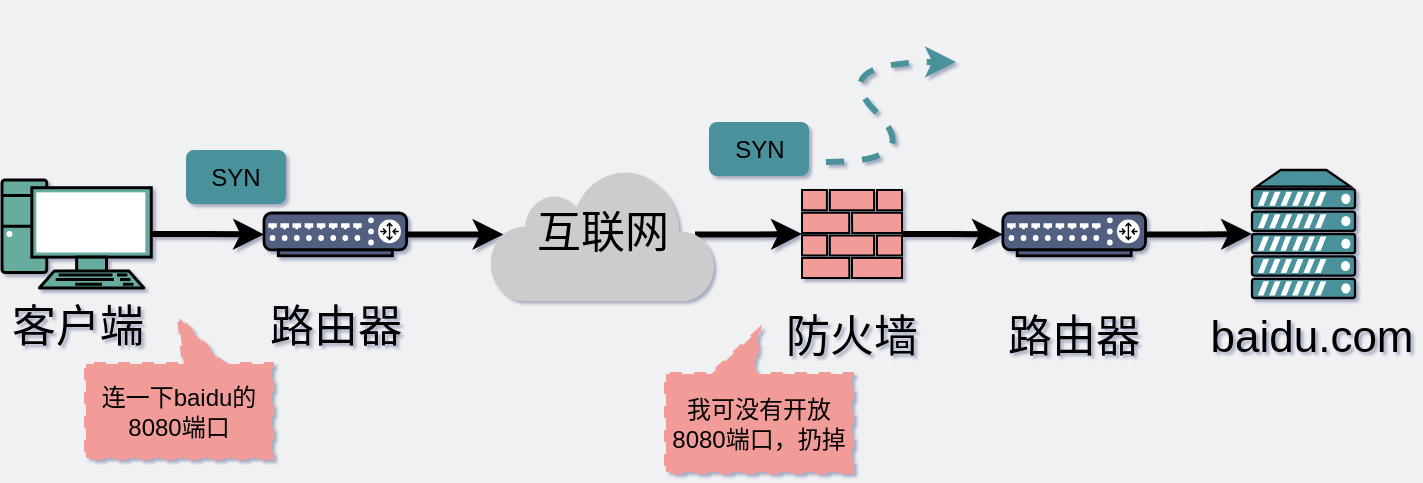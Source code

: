 <mxfile version="14.7.7" type="github"><diagram id="3228e29e-7158-1315-38df-8450db1d8a1d" name="Page-1"><mxGraphModel dx="1113" dy="576" grid="0" gridSize="10" guides="1" tooltips="1" connect="1" arrows="1" fold="1" page="1" pageScale="1" pageWidth="800" pageHeight="300" background="#EFF1F3" math="0" shadow="1"><root><mxCell id="0"/><mxCell id="1" parent="0"/><mxCell id="sDVxpu07TYHX5QJczvl2-7" style="edgeStyle=orthogonalEdgeStyle;rounded=0;orthogonalLoop=1;jettySize=auto;html=1;exitX=1;exitY=0.5;exitDx=0;exitDy=0;exitPerimeter=0;strokeWidth=3;" edge="1" parent="1" source="_KJd5dzx4qh3lxpyMWcO-2" target="sDVxpu07TYHX5QJczvl2-2"><mxGeometry relative="1" as="geometry"/></mxCell><mxCell id="_KJd5dzx4qh3lxpyMWcO-2" value="" style="fontColor=#0066CC;verticalAlign=top;verticalLabelPosition=bottom;labelPosition=center;align=center;html=1;outlineConnect=0;gradientColor=none;gradientDirection=north;strokeWidth=2;shape=mxgraph.networks.pc;fillColor=#67AB9F;fontSize=30;" parent="1" vertex="1"><mxGeometry x="48" y="122" width="74.65" height="54" as="geometry"/></mxCell><mxCell id="T-5VQnCJckOgUX1Wp16H-28" value="客户端" style="text;html=1;strokeColor=none;fillColor=none;align=center;verticalAlign=middle;whiteSpace=wrap;rounded=0;fontSize=22;" parent="1" vertex="1"><mxGeometry x="48" y="186" width="76.18" height="20" as="geometry"/></mxCell><mxCell id="aH1-eks404bDhsACtXEq-2" value="" style="fontColor=#0066CC;verticalAlign=top;verticalLabelPosition=bottom;labelPosition=center;align=center;html=1;outlineConnect=0;gradientColor=none;gradientDirection=north;strokeWidth=2;shape=mxgraph.networks.server;fillColor=#4A919B;" parent="1" vertex="1"><mxGeometry x="673" y="117" width="51.5" height="64" as="geometry"/></mxCell><mxCell id="aH1-eks404bDhsACtXEq-3" value="baidu.com" style="text;html=1;strokeColor=none;fillColor=none;align=center;verticalAlign=middle;whiteSpace=wrap;rounded=0;fontSize=22;" parent="1" vertex="1"><mxGeometry x="666" y="191" width="74" height="20" as="geometry"/></mxCell><mxCell id="sDVxpu07TYHX5QJczvl2-8" style="edgeStyle=orthogonalEdgeStyle;rounded=0;orthogonalLoop=1;jettySize=auto;html=1;exitX=1;exitY=0.5;exitDx=0;exitDy=0;exitPerimeter=0;entryX=0.06;entryY=0.5;entryDx=0;entryDy=0;entryPerimeter=0;strokeWidth=3;" edge="1" parent="1" source="sDVxpu07TYHX5QJczvl2-2" target="sDVxpu07TYHX5QJczvl2-5"><mxGeometry relative="1" as="geometry"/></mxCell><mxCell id="sDVxpu07TYHX5QJczvl2-2" value="" style="fontColor=#0066CC;verticalAlign=top;verticalLabelPosition=bottom;labelPosition=center;align=center;html=1;outlineConnect=0;gradientColor=none;gradientDirection=north;strokeWidth=2;shape=mxgraph.networks.router;fillColor=#535E80;" vertex="1" parent="1"><mxGeometry x="179" y="138.49" width="71.33" height="21.4" as="geometry"/></mxCell><mxCell id="sDVxpu07TYHX5QJczvl2-13" style="edgeStyle=orthogonalEdgeStyle;rounded=0;orthogonalLoop=1;jettySize=auto;html=1;exitX=0.91;exitY=0.5;exitDx=0;exitDy=0;exitPerimeter=0;entryX=0;entryY=0.5;entryDx=0;entryDy=0;entryPerimeter=0;strokeWidth=3;" edge="1" parent="1" source="sDVxpu07TYHX5QJczvl2-5" target="sDVxpu07TYHX5QJczvl2-12"><mxGeometry relative="1" as="geometry"/></mxCell><mxCell id="sDVxpu07TYHX5QJczvl2-5" value="&lt;font style=&quot;font-size: 22px&quot; color=&quot;#000000&quot;&gt;互联网&lt;/font&gt;" style="html=1;outlineConnect=0;gradientColor=none;gradientDirection=north;strokeWidth=2;shape=mxgraph.networks.cloud;fontColor=#ffffff;strokeColor=none;fillColor=#CCCCCC;" vertex="1" parent="1"><mxGeometry x="292" y="116" width="112.66" height="66.39" as="geometry"/></mxCell><mxCell id="sDVxpu07TYHX5QJczvl2-6" value="路由器" style="text;html=1;strokeColor=none;fillColor=none;align=center;verticalAlign=middle;whiteSpace=wrap;rounded=0;fontSize=22;" vertex="1" parent="1"><mxGeometry x="176.57" y="186" width="76.18" height="20" as="geometry"/></mxCell><mxCell id="sDVxpu07TYHX5QJczvl2-15" style="edgeStyle=orthogonalEdgeStyle;rounded=0;orthogonalLoop=1;jettySize=auto;html=1;exitX=1;exitY=0.5;exitDx=0;exitDy=0;exitPerimeter=0;strokeWidth=3;" edge="1" parent="1" source="sDVxpu07TYHX5QJczvl2-9" target="aH1-eks404bDhsACtXEq-2"><mxGeometry relative="1" as="geometry"/></mxCell><mxCell id="sDVxpu07TYHX5QJczvl2-9" value="" style="fontColor=#0066CC;verticalAlign=top;verticalLabelPosition=bottom;labelPosition=center;align=center;html=1;outlineConnect=0;gradientColor=none;gradientDirection=north;strokeWidth=2;shape=mxgraph.networks.router;fillColor=#535E80;" vertex="1" parent="1"><mxGeometry x="548.43" y="138.49" width="71.33" height="21.4" as="geometry"/></mxCell><mxCell id="sDVxpu07TYHX5QJczvl2-10" value="路由器" style="text;html=1;strokeColor=none;fillColor=none;align=center;verticalAlign=middle;whiteSpace=wrap;rounded=0;fontSize=22;" vertex="1" parent="1"><mxGeometry x="546.0" y="191" width="76.18" height="20" as="geometry"/></mxCell><mxCell id="sDVxpu07TYHX5QJczvl2-14" style="edgeStyle=orthogonalEdgeStyle;rounded=0;orthogonalLoop=1;jettySize=auto;html=1;exitX=1;exitY=0.5;exitDx=0;exitDy=0;exitPerimeter=0;strokeWidth=3;" edge="1" parent="1" source="sDVxpu07TYHX5QJczvl2-12" target="sDVxpu07TYHX5QJczvl2-9"><mxGeometry relative="1" as="geometry"/></mxCell><mxCell id="sDVxpu07TYHX5QJczvl2-12" value="" style="aspect=fixed;pointerEvents=1;shadow=0;dashed=0;html=1;labelPosition=center;verticalLabelPosition=bottom;verticalAlign=top;align=center;shape=mxgraph.mscae.enterprise.firewall;fillColor=#F19C99;" vertex="1" parent="1"><mxGeometry x="448" y="127" width="50" height="44" as="geometry"/></mxCell><mxCell id="sDVxpu07TYHX5QJczvl2-16" value="连一下baidu的8080端口" style="shape=callout;whiteSpace=wrap;html=1;perimeter=calloutPerimeter;fillColor=#F19C99;dashed=1;strokeColor=#F19C99;strokeWidth=2;direction=west;size=23;position=0.26;" vertex="1" parent="1"><mxGeometry x="90" y="191" width="93" height="70" as="geometry"/></mxCell><mxCell id="sDVxpu07TYHX5QJczvl2-17" value="SYN" style="rounded=1;whiteSpace=wrap;html=1;dashed=1;strokeWidth=2;strokeColor=none;fillColor=#4A919B;" vertex="1" parent="1"><mxGeometry x="140" y="107" width="50" height="27" as="geometry"/></mxCell><mxCell id="sDVxpu07TYHX5QJczvl2-18" value="我可没有开放8080端口，扔掉" style="shape=callout;whiteSpace=wrap;html=1;perimeter=calloutPerimeter;fillColor=#F19C99;dashed=1;strokeColor=#F19C99;strokeWidth=2;direction=west;size=22;position=0.53;base=21;" vertex="1" parent="1"><mxGeometry x="380" y="197" width="93" height="71" as="geometry"/></mxCell><mxCell id="sDVxpu07TYHX5QJczvl2-19" value="SYN" style="rounded=1;whiteSpace=wrap;html=1;dashed=1;strokeWidth=2;strokeColor=none;fillColor=#4A919B;" vertex="1" parent="1"><mxGeometry x="401.5" y="93" width="50" height="27" as="geometry"/></mxCell><mxCell id="sDVxpu07TYHX5QJczvl2-27" value="" style="shape=image;html=1;verticalAlign=top;verticalLabelPosition=bottom;labelBackgroundColor=#ffffff;imageAspect=0;aspect=fixed;image=https://cdn4.iconfinder.com/data/icons/evil-icons-user-interface/64/basket-128.png;dashed=1;strokeColor=#F19C99;strokeWidth=2;fillColor=#4A919B;" vertex="1" parent="1"><mxGeometry x="521.0" y="32" width="69" height="69" as="geometry"/></mxCell><mxCell id="sDVxpu07TYHX5QJczvl2-28" value="" style="curved=1;endArrow=classic;html=1;strokeWidth=3;dashed=1;strokeColor=#4A919B;" edge="1" parent="1"><mxGeometry width="50" height="50" relative="1" as="geometry"><mxPoint x="460" y="113" as="sourcePoint"/><mxPoint x="525" y="63" as="targetPoint"/><Array as="points"><mxPoint x="510" y="113"/><mxPoint x="460" y="63"/></Array></mxGeometry></mxCell><mxCell id="sDVxpu07TYHX5QJczvl2-29" value="防火墙" style="text;html=1;strokeColor=none;fillColor=none;align=center;verticalAlign=middle;whiteSpace=wrap;rounded=0;fontSize=22;" vertex="1" parent="1"><mxGeometry x="435.0" y="191" width="76.18" height="20" as="geometry"/></mxCell></root></mxGraphModel></diagram></mxfile>